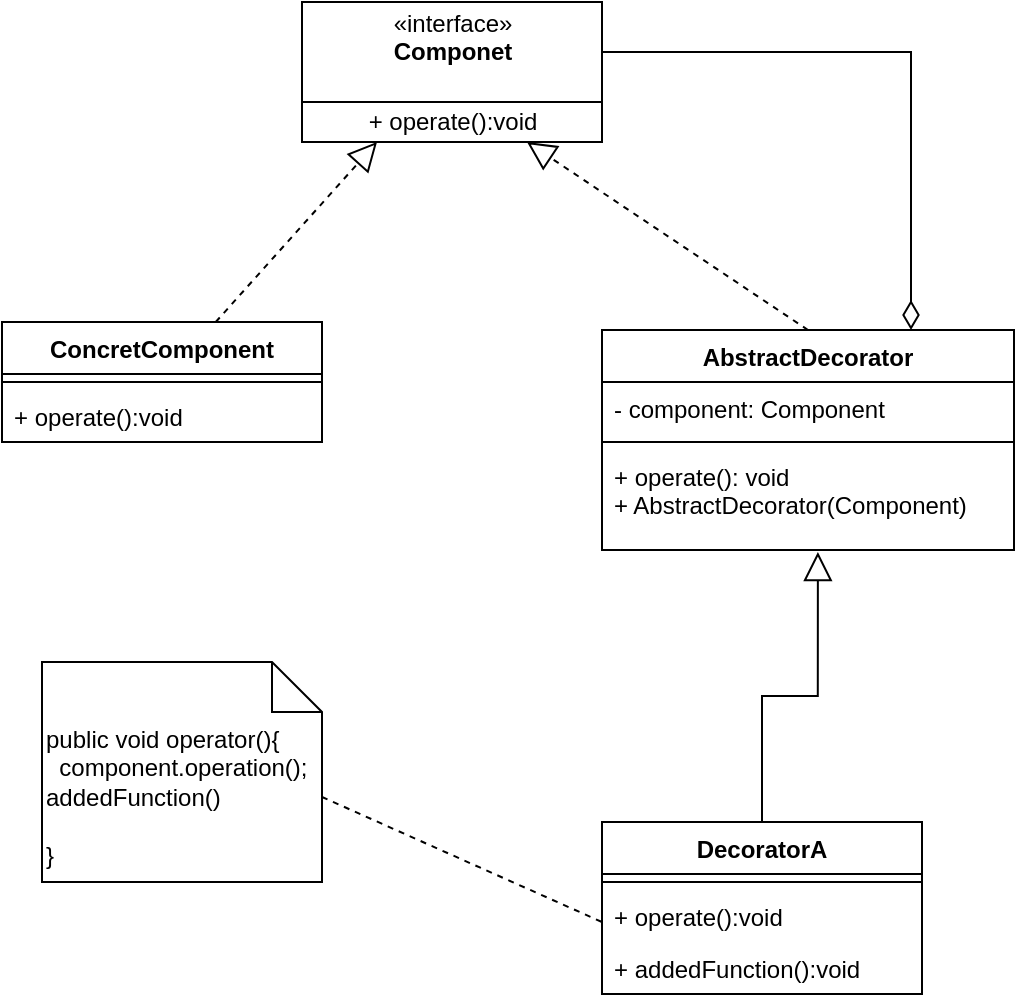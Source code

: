 <mxfile version="13.9.9" type="github">
  <diagram id="Q4VYiyE0thvD5H8aCotu" name="Page-1">
    <mxGraphModel dx="1406" dy="751" grid="1" gridSize="10" guides="1" tooltips="1" connect="1" arrows="1" fold="1" page="1" pageScale="1" pageWidth="827" pageHeight="1169" math="0" shadow="0">
      <root>
        <mxCell id="0" />
        <mxCell id="1" parent="0" />
        <mxCell id="ppAjksbt9P0SLpbkr_-q-12" style="rounded=0;orthogonalLoop=1;jettySize=auto;html=1;dashed=1;endArrow=block;endFill=0;entryX=0.25;entryY=1;entryDx=0;entryDy=0;endSize=12;strokeWidth=1;" parent="1" source="ppAjksbt9P0SLpbkr_-q-8" target="ppAjksbt9P0SLpbkr_-q-16" edge="1">
          <mxGeometry relative="1" as="geometry">
            <mxPoint x="340" y="310" as="targetPoint" />
          </mxGeometry>
        </mxCell>
        <mxCell id="ppAjksbt9P0SLpbkr_-q-8" value="ConcretComponent" style="swimlane;fontStyle=1;align=center;verticalAlign=top;childLayout=stackLayout;horizontal=1;startSize=26;horizontalStack=0;resizeParent=1;resizeParentMax=0;resizeLast=0;collapsible=1;marginBottom=0;" parent="1" vertex="1">
          <mxGeometry x="60" y="250" width="160" height="60" as="geometry" />
        </mxCell>
        <mxCell id="ppAjksbt9P0SLpbkr_-q-10" value="" style="line;strokeWidth=1;fillColor=none;align=left;verticalAlign=middle;spacingTop=-1;spacingLeft=3;spacingRight=3;rotatable=0;labelPosition=right;points=[];portConstraint=eastwest;" parent="ppAjksbt9P0SLpbkr_-q-8" vertex="1">
          <mxGeometry y="26" width="160" height="8" as="geometry" />
        </mxCell>
        <mxCell id="ppAjksbt9P0SLpbkr_-q-11" value="+ operate():void" style="text;strokeColor=none;fillColor=none;align=left;verticalAlign=top;spacingLeft=4;spacingRight=4;overflow=hidden;rotatable=0;points=[[0,0.5],[1,0.5]];portConstraint=eastwest;" parent="ppAjksbt9P0SLpbkr_-q-8" vertex="1">
          <mxGeometry y="34" width="160" height="26" as="geometry" />
        </mxCell>
        <mxCell id="ppAjksbt9P0SLpbkr_-q-17" value="" style="group" parent="1" vertex="1" connectable="0">
          <mxGeometry x="210" y="90" width="150" height="70" as="geometry" />
        </mxCell>
        <mxCell id="ppAjksbt9P0SLpbkr_-q-1" value="«interface»&lt;br&gt;&lt;b&gt;Componet&lt;br&gt;&lt;br&gt;&lt;/b&gt;" style="html=1;" parent="ppAjksbt9P0SLpbkr_-q-17" vertex="1">
          <mxGeometry width="150" height="50" as="geometry" />
        </mxCell>
        <mxCell id="ppAjksbt9P0SLpbkr_-q-16" value="+ operate():void" style="html=1;" parent="ppAjksbt9P0SLpbkr_-q-17" vertex="1">
          <mxGeometry y="50" width="150" height="20" as="geometry" />
        </mxCell>
        <mxCell id="esg3S6d8dLZwqv9ZPssP-12" style="edgeStyle=none;rounded=0;orthogonalLoop=1;jettySize=auto;html=1;exitX=0.5;exitY=0;exitDx=0;exitDy=0;entryX=0.75;entryY=1;entryDx=0;entryDy=0;dashed=1;endArrow=block;endFill=0;endSize=12;strokeWidth=1;" edge="1" parent="1" source="esg3S6d8dLZwqv9ZPssP-5" target="ppAjksbt9P0SLpbkr_-q-16">
          <mxGeometry relative="1" as="geometry" />
        </mxCell>
        <mxCell id="esg3S6d8dLZwqv9ZPssP-5" value="AbstractDecorator" style="swimlane;fontStyle=1;align=center;verticalAlign=top;childLayout=stackLayout;horizontal=1;startSize=26;horizontalStack=0;resizeParent=1;resizeParentMax=0;resizeLast=0;collapsible=1;marginBottom=0;" vertex="1" parent="1">
          <mxGeometry x="360" y="254" width="206" height="110" as="geometry" />
        </mxCell>
        <mxCell id="esg3S6d8dLZwqv9ZPssP-6" value="- component: Component" style="text;strokeColor=none;fillColor=none;align=left;verticalAlign=top;spacingLeft=4;spacingRight=4;overflow=hidden;rotatable=0;points=[[0,0.5],[1,0.5]];portConstraint=eastwest;" vertex="1" parent="esg3S6d8dLZwqv9ZPssP-5">
          <mxGeometry y="26" width="206" height="26" as="geometry" />
        </mxCell>
        <mxCell id="esg3S6d8dLZwqv9ZPssP-7" value="" style="line;strokeWidth=1;fillColor=none;align=left;verticalAlign=middle;spacingTop=-1;spacingLeft=3;spacingRight=3;rotatable=0;labelPosition=right;points=[];portConstraint=eastwest;" vertex="1" parent="esg3S6d8dLZwqv9ZPssP-5">
          <mxGeometry y="52" width="206" height="8" as="geometry" />
        </mxCell>
        <mxCell id="esg3S6d8dLZwqv9ZPssP-8" value="+ operate(): void&#xa;+ AbstractDecorator(Component)" style="text;strokeColor=none;fillColor=none;align=left;verticalAlign=top;spacingLeft=4;spacingRight=4;overflow=hidden;rotatable=0;points=[[0,0.5],[1,0.5]];portConstraint=eastwest;" vertex="1" parent="esg3S6d8dLZwqv9ZPssP-5">
          <mxGeometry y="60" width="206" height="50" as="geometry" />
        </mxCell>
        <mxCell id="esg3S6d8dLZwqv9ZPssP-13" style="edgeStyle=orthogonalEdgeStyle;rounded=0;orthogonalLoop=1;jettySize=auto;html=1;exitX=1;exitY=0.5;exitDx=0;exitDy=0;entryX=0.75;entryY=0;entryDx=0;entryDy=0;endArrow=diamondThin;endFill=0;endSize=12;strokeWidth=1;" edge="1" parent="1" source="ppAjksbt9P0SLpbkr_-q-1" target="esg3S6d8dLZwqv9ZPssP-5">
          <mxGeometry relative="1" as="geometry" />
        </mxCell>
        <mxCell id="esg3S6d8dLZwqv9ZPssP-19" style="edgeStyle=orthogonalEdgeStyle;rounded=0;orthogonalLoop=1;jettySize=auto;html=1;exitX=0.5;exitY=0;exitDx=0;exitDy=0;entryX=0.524;entryY=1.02;entryDx=0;entryDy=0;entryPerimeter=0;endArrow=block;endFill=0;endSize=12;strokeWidth=1;" edge="1" parent="1" source="esg3S6d8dLZwqv9ZPssP-14" target="esg3S6d8dLZwqv9ZPssP-8">
          <mxGeometry relative="1" as="geometry" />
        </mxCell>
        <mxCell id="esg3S6d8dLZwqv9ZPssP-14" value="DecoratorA&#xa;" style="swimlane;fontStyle=1;align=center;verticalAlign=top;childLayout=stackLayout;horizontal=1;startSize=26;horizontalStack=0;resizeParent=1;resizeParentMax=0;resizeLast=0;collapsible=1;marginBottom=0;" vertex="1" parent="1">
          <mxGeometry x="360" y="500" width="160" height="86" as="geometry" />
        </mxCell>
        <mxCell id="esg3S6d8dLZwqv9ZPssP-16" value="" style="line;strokeWidth=1;fillColor=none;align=left;verticalAlign=middle;spacingTop=-1;spacingLeft=3;spacingRight=3;rotatable=0;labelPosition=right;points=[];portConstraint=eastwest;" vertex="1" parent="esg3S6d8dLZwqv9ZPssP-14">
          <mxGeometry y="26" width="160" height="8" as="geometry" />
        </mxCell>
        <mxCell id="esg3S6d8dLZwqv9ZPssP-17" value="+ operate():void" style="text;strokeColor=none;fillColor=none;align=left;verticalAlign=top;spacingLeft=4;spacingRight=4;overflow=hidden;rotatable=0;points=[[0,0.5],[1,0.5]];portConstraint=eastwest;" vertex="1" parent="esg3S6d8dLZwqv9ZPssP-14">
          <mxGeometry y="34" width="160" height="26" as="geometry" />
        </mxCell>
        <mxCell id="esg3S6d8dLZwqv9ZPssP-21" value="+ addedFunction():void" style="text;strokeColor=none;fillColor=none;align=left;verticalAlign=top;spacingLeft=4;spacingRight=4;overflow=hidden;rotatable=0;points=[[0,0.5],[1,0.5]];portConstraint=eastwest;" vertex="1" parent="esg3S6d8dLZwqv9ZPssP-14">
          <mxGeometry y="60" width="160" height="26" as="geometry" />
        </mxCell>
        <mxCell id="esg3S6d8dLZwqv9ZPssP-22" style="rounded=0;orthogonalLoop=1;jettySize=auto;html=1;exitX=0;exitY=0;exitDx=140;exitDy=67.5;exitPerimeter=0;endArrow=none;endFill=0;endSize=12;strokeWidth=1;dashed=1;" edge="1" parent="1" source="esg3S6d8dLZwqv9ZPssP-20">
          <mxGeometry relative="1" as="geometry">
            <mxPoint x="360" y="550" as="targetPoint" />
          </mxGeometry>
        </mxCell>
        <mxCell id="esg3S6d8dLZwqv9ZPssP-20" value="public void operator(){&lt;br&gt;&amp;nbsp; component.operation();&lt;br&gt;addedFunction()&lt;br&gt;&lt;br&gt;}" style="shape=note2;boundedLbl=1;whiteSpace=wrap;html=1;size=25;verticalAlign=top;align=left;" vertex="1" parent="1">
          <mxGeometry x="80" y="420" width="140" height="110" as="geometry" />
        </mxCell>
      </root>
    </mxGraphModel>
  </diagram>
</mxfile>
